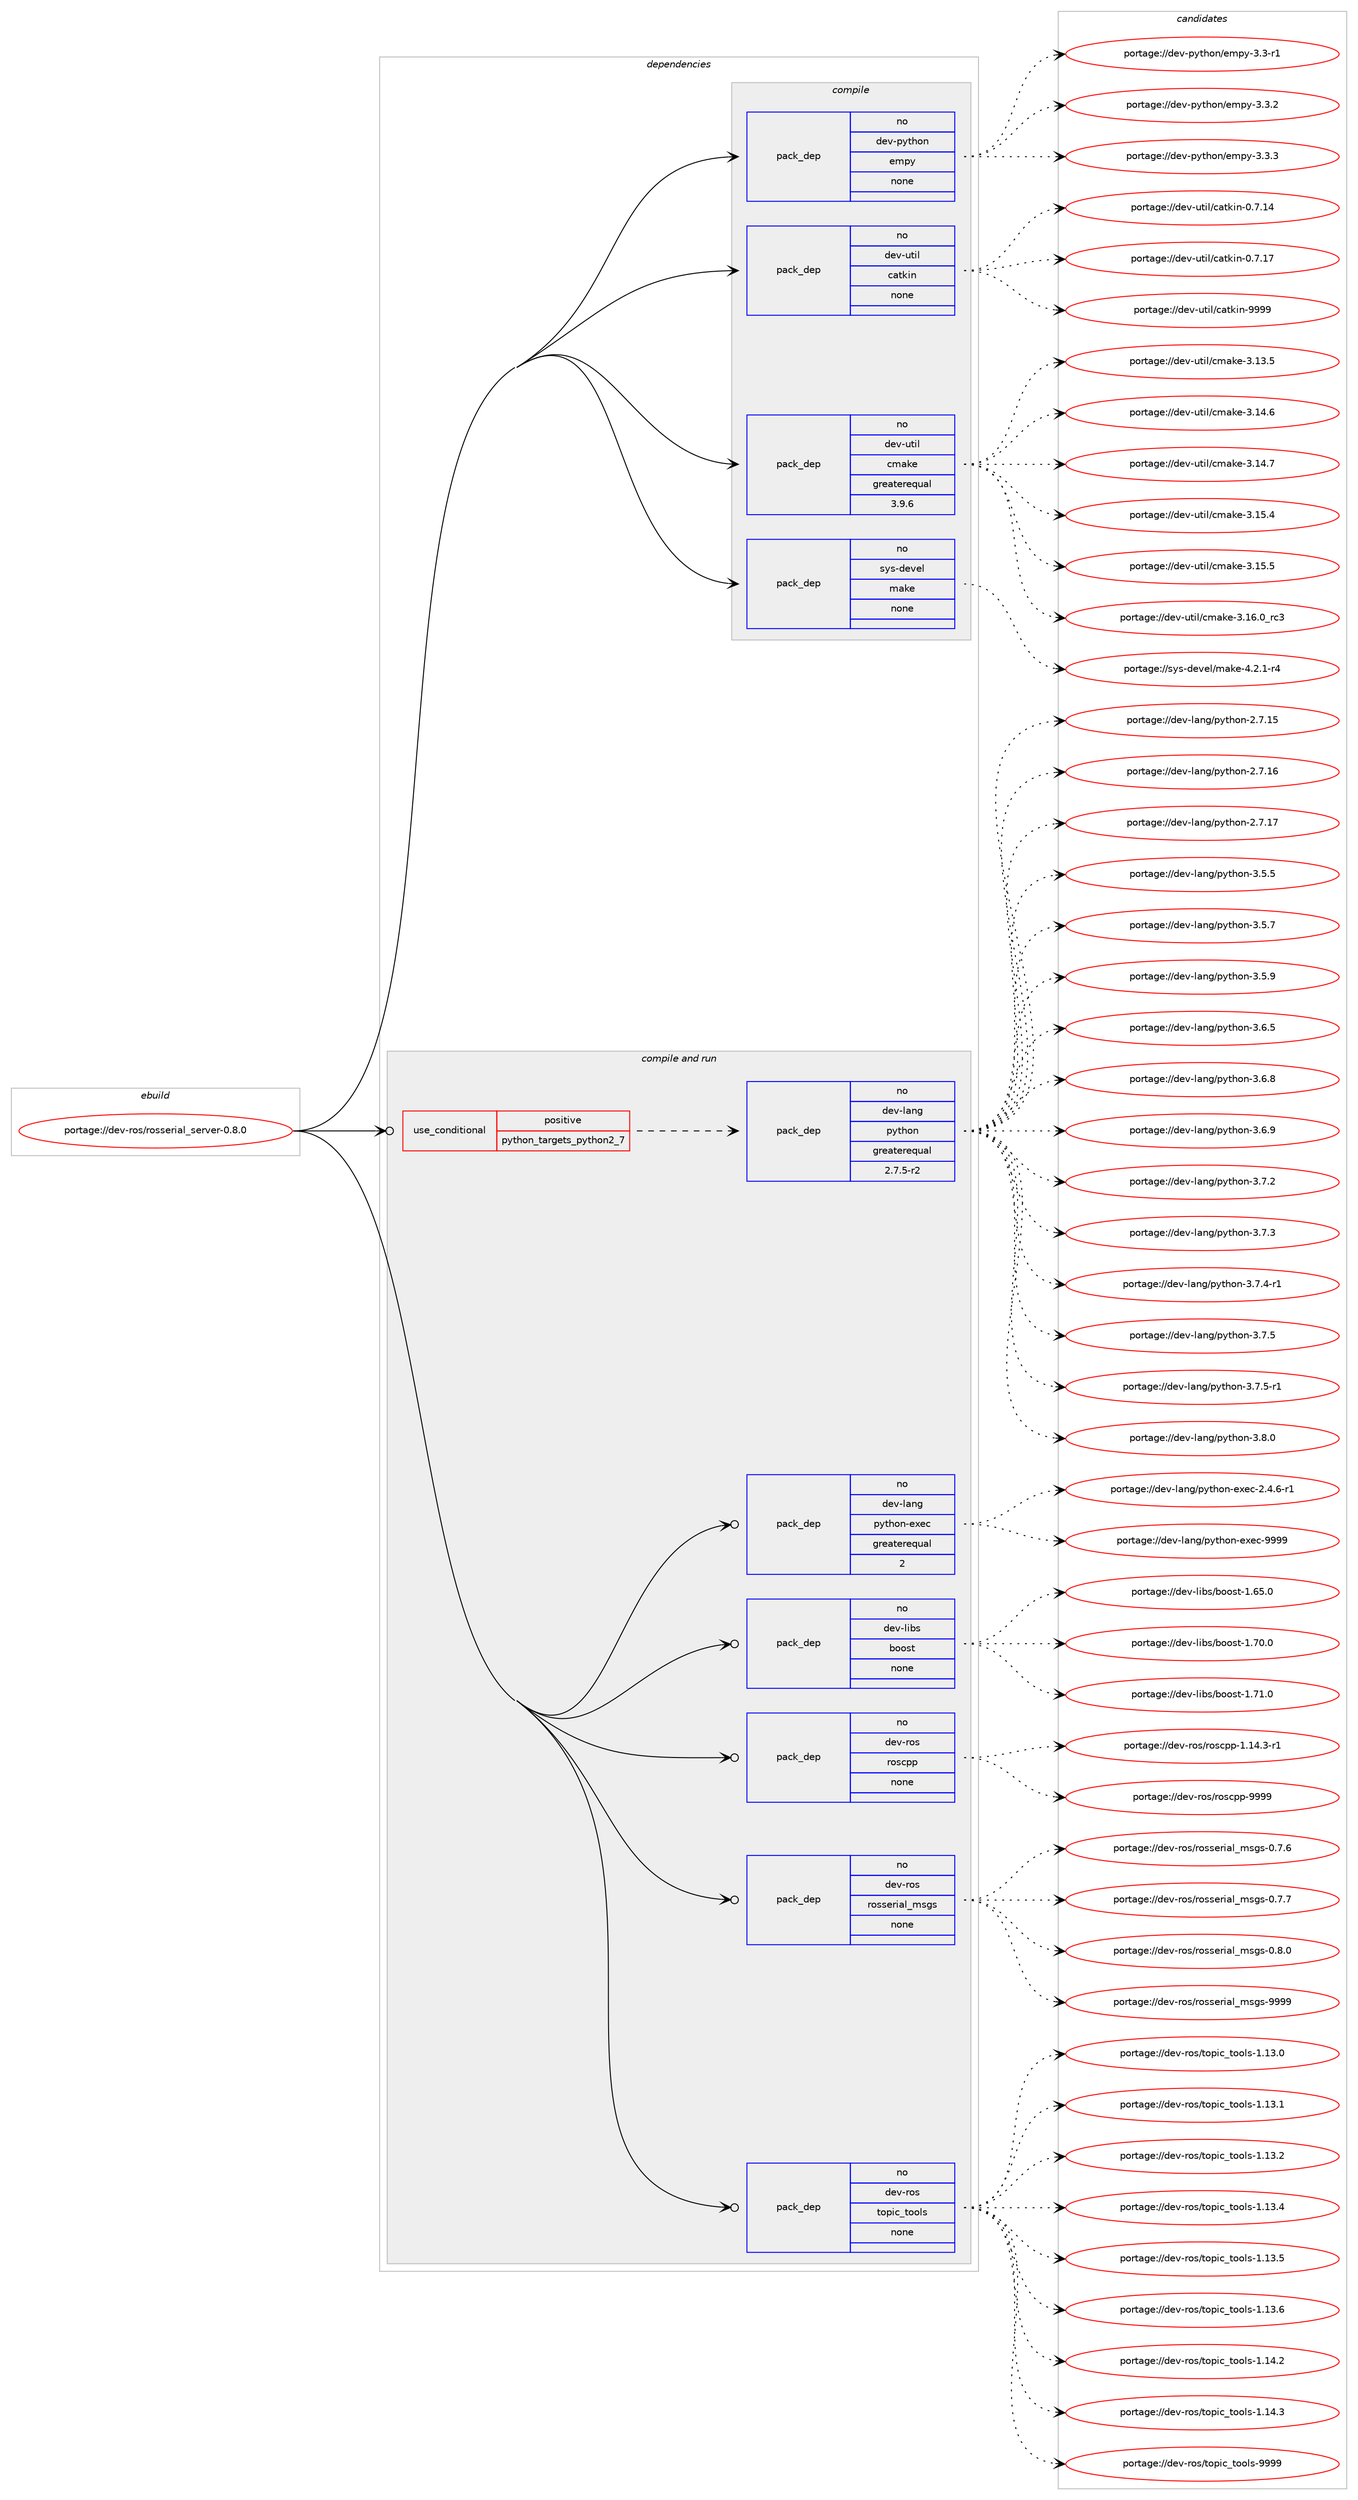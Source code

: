 digraph prolog {

# *************
# Graph options
# *************

newrank=true;
concentrate=true;
compound=true;
graph [rankdir=LR,fontname=Helvetica,fontsize=10,ranksep=1.5];#, ranksep=2.5, nodesep=0.2];
edge  [arrowhead=vee];
node  [fontname=Helvetica,fontsize=10];

# **********
# The ebuild
# **********

subgraph cluster_leftcol {
color=gray;
rank=same;
label=<<i>ebuild</i>>;
id [label="portage://dev-ros/rosserial_server-0.8.0", color=red, width=4, href="../dev-ros/rosserial_server-0.8.0.svg"];
}

# ****************
# The dependencies
# ****************

subgraph cluster_midcol {
color=gray;
label=<<i>dependencies</i>>;
subgraph cluster_compile {
fillcolor="#eeeeee";
style=filled;
label=<<i>compile</i>>;
subgraph pack151214 {
dependency199127 [label=<<TABLE BORDER="0" CELLBORDER="1" CELLSPACING="0" CELLPADDING="4" WIDTH="220"><TR><TD ROWSPAN="6" CELLPADDING="30">pack_dep</TD></TR><TR><TD WIDTH="110">no</TD></TR><TR><TD>dev-python</TD></TR><TR><TD>empy</TD></TR><TR><TD>none</TD></TR><TR><TD></TD></TR></TABLE>>, shape=none, color=blue];
}
id:e -> dependency199127:w [weight=20,style="solid",arrowhead="vee"];
subgraph pack151215 {
dependency199128 [label=<<TABLE BORDER="0" CELLBORDER="1" CELLSPACING="0" CELLPADDING="4" WIDTH="220"><TR><TD ROWSPAN="6" CELLPADDING="30">pack_dep</TD></TR><TR><TD WIDTH="110">no</TD></TR><TR><TD>dev-util</TD></TR><TR><TD>catkin</TD></TR><TR><TD>none</TD></TR><TR><TD></TD></TR></TABLE>>, shape=none, color=blue];
}
id:e -> dependency199128:w [weight=20,style="solid",arrowhead="vee"];
subgraph pack151216 {
dependency199129 [label=<<TABLE BORDER="0" CELLBORDER="1" CELLSPACING="0" CELLPADDING="4" WIDTH="220"><TR><TD ROWSPAN="6" CELLPADDING="30">pack_dep</TD></TR><TR><TD WIDTH="110">no</TD></TR><TR><TD>dev-util</TD></TR><TR><TD>cmake</TD></TR><TR><TD>greaterequal</TD></TR><TR><TD>3.9.6</TD></TR></TABLE>>, shape=none, color=blue];
}
id:e -> dependency199129:w [weight=20,style="solid",arrowhead="vee"];
subgraph pack151217 {
dependency199130 [label=<<TABLE BORDER="0" CELLBORDER="1" CELLSPACING="0" CELLPADDING="4" WIDTH="220"><TR><TD ROWSPAN="6" CELLPADDING="30">pack_dep</TD></TR><TR><TD WIDTH="110">no</TD></TR><TR><TD>sys-devel</TD></TR><TR><TD>make</TD></TR><TR><TD>none</TD></TR><TR><TD></TD></TR></TABLE>>, shape=none, color=blue];
}
id:e -> dependency199130:w [weight=20,style="solid",arrowhead="vee"];
}
subgraph cluster_compileandrun {
fillcolor="#eeeeee";
style=filled;
label=<<i>compile and run</i>>;
subgraph cond44475 {
dependency199131 [label=<<TABLE BORDER="0" CELLBORDER="1" CELLSPACING="0" CELLPADDING="4"><TR><TD ROWSPAN="3" CELLPADDING="10">use_conditional</TD></TR><TR><TD>positive</TD></TR><TR><TD>python_targets_python2_7</TD></TR></TABLE>>, shape=none, color=red];
subgraph pack151218 {
dependency199132 [label=<<TABLE BORDER="0" CELLBORDER="1" CELLSPACING="0" CELLPADDING="4" WIDTH="220"><TR><TD ROWSPAN="6" CELLPADDING="30">pack_dep</TD></TR><TR><TD WIDTH="110">no</TD></TR><TR><TD>dev-lang</TD></TR><TR><TD>python</TD></TR><TR><TD>greaterequal</TD></TR><TR><TD>2.7.5-r2</TD></TR></TABLE>>, shape=none, color=blue];
}
dependency199131:e -> dependency199132:w [weight=20,style="dashed",arrowhead="vee"];
}
id:e -> dependency199131:w [weight=20,style="solid",arrowhead="odotvee"];
subgraph pack151219 {
dependency199133 [label=<<TABLE BORDER="0" CELLBORDER="1" CELLSPACING="0" CELLPADDING="4" WIDTH="220"><TR><TD ROWSPAN="6" CELLPADDING="30">pack_dep</TD></TR><TR><TD WIDTH="110">no</TD></TR><TR><TD>dev-lang</TD></TR><TR><TD>python-exec</TD></TR><TR><TD>greaterequal</TD></TR><TR><TD>2</TD></TR></TABLE>>, shape=none, color=blue];
}
id:e -> dependency199133:w [weight=20,style="solid",arrowhead="odotvee"];
subgraph pack151220 {
dependency199134 [label=<<TABLE BORDER="0" CELLBORDER="1" CELLSPACING="0" CELLPADDING="4" WIDTH="220"><TR><TD ROWSPAN="6" CELLPADDING="30">pack_dep</TD></TR><TR><TD WIDTH="110">no</TD></TR><TR><TD>dev-libs</TD></TR><TR><TD>boost</TD></TR><TR><TD>none</TD></TR><TR><TD></TD></TR></TABLE>>, shape=none, color=blue];
}
id:e -> dependency199134:w [weight=20,style="solid",arrowhead="odotvee"];
subgraph pack151221 {
dependency199135 [label=<<TABLE BORDER="0" CELLBORDER="1" CELLSPACING="0" CELLPADDING="4" WIDTH="220"><TR><TD ROWSPAN="6" CELLPADDING="30">pack_dep</TD></TR><TR><TD WIDTH="110">no</TD></TR><TR><TD>dev-ros</TD></TR><TR><TD>roscpp</TD></TR><TR><TD>none</TD></TR><TR><TD></TD></TR></TABLE>>, shape=none, color=blue];
}
id:e -> dependency199135:w [weight=20,style="solid",arrowhead="odotvee"];
subgraph pack151222 {
dependency199136 [label=<<TABLE BORDER="0" CELLBORDER="1" CELLSPACING="0" CELLPADDING="4" WIDTH="220"><TR><TD ROWSPAN="6" CELLPADDING="30">pack_dep</TD></TR><TR><TD WIDTH="110">no</TD></TR><TR><TD>dev-ros</TD></TR><TR><TD>rosserial_msgs</TD></TR><TR><TD>none</TD></TR><TR><TD></TD></TR></TABLE>>, shape=none, color=blue];
}
id:e -> dependency199136:w [weight=20,style="solid",arrowhead="odotvee"];
subgraph pack151223 {
dependency199137 [label=<<TABLE BORDER="0" CELLBORDER="1" CELLSPACING="0" CELLPADDING="4" WIDTH="220"><TR><TD ROWSPAN="6" CELLPADDING="30">pack_dep</TD></TR><TR><TD WIDTH="110">no</TD></TR><TR><TD>dev-ros</TD></TR><TR><TD>topic_tools</TD></TR><TR><TD>none</TD></TR><TR><TD></TD></TR></TABLE>>, shape=none, color=blue];
}
id:e -> dependency199137:w [weight=20,style="solid",arrowhead="odotvee"];
}
subgraph cluster_run {
fillcolor="#eeeeee";
style=filled;
label=<<i>run</i>>;
}
}

# **************
# The candidates
# **************

subgraph cluster_choices {
rank=same;
color=gray;
label=<<i>candidates</i>>;

subgraph choice151214 {
color=black;
nodesep=1;
choiceportage1001011184511212111610411111047101109112121455146514511449 [label="portage://dev-python/empy-3.3-r1", color=red, width=4,href="../dev-python/empy-3.3-r1.svg"];
choiceportage1001011184511212111610411111047101109112121455146514650 [label="portage://dev-python/empy-3.3.2", color=red, width=4,href="../dev-python/empy-3.3.2.svg"];
choiceportage1001011184511212111610411111047101109112121455146514651 [label="portage://dev-python/empy-3.3.3", color=red, width=4,href="../dev-python/empy-3.3.3.svg"];
dependency199127:e -> choiceportage1001011184511212111610411111047101109112121455146514511449:w [style=dotted,weight="100"];
dependency199127:e -> choiceportage1001011184511212111610411111047101109112121455146514650:w [style=dotted,weight="100"];
dependency199127:e -> choiceportage1001011184511212111610411111047101109112121455146514651:w [style=dotted,weight="100"];
}
subgraph choice151215 {
color=black;
nodesep=1;
choiceportage1001011184511711610510847999711610710511045484655464952 [label="portage://dev-util/catkin-0.7.14", color=red, width=4,href="../dev-util/catkin-0.7.14.svg"];
choiceportage1001011184511711610510847999711610710511045484655464955 [label="portage://dev-util/catkin-0.7.17", color=red, width=4,href="../dev-util/catkin-0.7.17.svg"];
choiceportage100101118451171161051084799971161071051104557575757 [label="portage://dev-util/catkin-9999", color=red, width=4,href="../dev-util/catkin-9999.svg"];
dependency199128:e -> choiceportage1001011184511711610510847999711610710511045484655464952:w [style=dotted,weight="100"];
dependency199128:e -> choiceportage1001011184511711610510847999711610710511045484655464955:w [style=dotted,weight="100"];
dependency199128:e -> choiceportage100101118451171161051084799971161071051104557575757:w [style=dotted,weight="100"];
}
subgraph choice151216 {
color=black;
nodesep=1;
choiceportage1001011184511711610510847991099710710145514649514653 [label="portage://dev-util/cmake-3.13.5", color=red, width=4,href="../dev-util/cmake-3.13.5.svg"];
choiceportage1001011184511711610510847991099710710145514649524654 [label="portage://dev-util/cmake-3.14.6", color=red, width=4,href="../dev-util/cmake-3.14.6.svg"];
choiceportage1001011184511711610510847991099710710145514649524655 [label="portage://dev-util/cmake-3.14.7", color=red, width=4,href="../dev-util/cmake-3.14.7.svg"];
choiceportage1001011184511711610510847991099710710145514649534652 [label="portage://dev-util/cmake-3.15.4", color=red, width=4,href="../dev-util/cmake-3.15.4.svg"];
choiceportage1001011184511711610510847991099710710145514649534653 [label="portage://dev-util/cmake-3.15.5", color=red, width=4,href="../dev-util/cmake-3.15.5.svg"];
choiceportage1001011184511711610510847991099710710145514649544648951149951 [label="portage://dev-util/cmake-3.16.0_rc3", color=red, width=4,href="../dev-util/cmake-3.16.0_rc3.svg"];
dependency199129:e -> choiceportage1001011184511711610510847991099710710145514649514653:w [style=dotted,weight="100"];
dependency199129:e -> choiceportage1001011184511711610510847991099710710145514649524654:w [style=dotted,weight="100"];
dependency199129:e -> choiceportage1001011184511711610510847991099710710145514649524655:w [style=dotted,weight="100"];
dependency199129:e -> choiceportage1001011184511711610510847991099710710145514649534652:w [style=dotted,weight="100"];
dependency199129:e -> choiceportage1001011184511711610510847991099710710145514649534653:w [style=dotted,weight="100"];
dependency199129:e -> choiceportage1001011184511711610510847991099710710145514649544648951149951:w [style=dotted,weight="100"];
}
subgraph choice151217 {
color=black;
nodesep=1;
choiceportage1151211154510010111810110847109971071014552465046494511452 [label="portage://sys-devel/make-4.2.1-r4", color=red, width=4,href="../sys-devel/make-4.2.1-r4.svg"];
dependency199130:e -> choiceportage1151211154510010111810110847109971071014552465046494511452:w [style=dotted,weight="100"];
}
subgraph choice151218 {
color=black;
nodesep=1;
choiceportage10010111845108971101034711212111610411111045504655464953 [label="portage://dev-lang/python-2.7.15", color=red, width=4,href="../dev-lang/python-2.7.15.svg"];
choiceportage10010111845108971101034711212111610411111045504655464954 [label="portage://dev-lang/python-2.7.16", color=red, width=4,href="../dev-lang/python-2.7.16.svg"];
choiceportage10010111845108971101034711212111610411111045504655464955 [label="portage://dev-lang/python-2.7.17", color=red, width=4,href="../dev-lang/python-2.7.17.svg"];
choiceportage100101118451089711010347112121116104111110455146534653 [label="portage://dev-lang/python-3.5.5", color=red, width=4,href="../dev-lang/python-3.5.5.svg"];
choiceportage100101118451089711010347112121116104111110455146534655 [label="portage://dev-lang/python-3.5.7", color=red, width=4,href="../dev-lang/python-3.5.7.svg"];
choiceportage100101118451089711010347112121116104111110455146534657 [label="portage://dev-lang/python-3.5.9", color=red, width=4,href="../dev-lang/python-3.5.9.svg"];
choiceportage100101118451089711010347112121116104111110455146544653 [label="portage://dev-lang/python-3.6.5", color=red, width=4,href="../dev-lang/python-3.6.5.svg"];
choiceportage100101118451089711010347112121116104111110455146544656 [label="portage://dev-lang/python-3.6.8", color=red, width=4,href="../dev-lang/python-3.6.8.svg"];
choiceportage100101118451089711010347112121116104111110455146544657 [label="portage://dev-lang/python-3.6.9", color=red, width=4,href="../dev-lang/python-3.6.9.svg"];
choiceportage100101118451089711010347112121116104111110455146554650 [label="portage://dev-lang/python-3.7.2", color=red, width=4,href="../dev-lang/python-3.7.2.svg"];
choiceportage100101118451089711010347112121116104111110455146554651 [label="portage://dev-lang/python-3.7.3", color=red, width=4,href="../dev-lang/python-3.7.3.svg"];
choiceportage1001011184510897110103471121211161041111104551465546524511449 [label="portage://dev-lang/python-3.7.4-r1", color=red, width=4,href="../dev-lang/python-3.7.4-r1.svg"];
choiceportage100101118451089711010347112121116104111110455146554653 [label="portage://dev-lang/python-3.7.5", color=red, width=4,href="../dev-lang/python-3.7.5.svg"];
choiceportage1001011184510897110103471121211161041111104551465546534511449 [label="portage://dev-lang/python-3.7.5-r1", color=red, width=4,href="../dev-lang/python-3.7.5-r1.svg"];
choiceportage100101118451089711010347112121116104111110455146564648 [label="portage://dev-lang/python-3.8.0", color=red, width=4,href="../dev-lang/python-3.8.0.svg"];
dependency199132:e -> choiceportage10010111845108971101034711212111610411111045504655464953:w [style=dotted,weight="100"];
dependency199132:e -> choiceportage10010111845108971101034711212111610411111045504655464954:w [style=dotted,weight="100"];
dependency199132:e -> choiceportage10010111845108971101034711212111610411111045504655464955:w [style=dotted,weight="100"];
dependency199132:e -> choiceportage100101118451089711010347112121116104111110455146534653:w [style=dotted,weight="100"];
dependency199132:e -> choiceportage100101118451089711010347112121116104111110455146534655:w [style=dotted,weight="100"];
dependency199132:e -> choiceportage100101118451089711010347112121116104111110455146534657:w [style=dotted,weight="100"];
dependency199132:e -> choiceportage100101118451089711010347112121116104111110455146544653:w [style=dotted,weight="100"];
dependency199132:e -> choiceportage100101118451089711010347112121116104111110455146544656:w [style=dotted,weight="100"];
dependency199132:e -> choiceportage100101118451089711010347112121116104111110455146544657:w [style=dotted,weight="100"];
dependency199132:e -> choiceportage100101118451089711010347112121116104111110455146554650:w [style=dotted,weight="100"];
dependency199132:e -> choiceportage100101118451089711010347112121116104111110455146554651:w [style=dotted,weight="100"];
dependency199132:e -> choiceportage1001011184510897110103471121211161041111104551465546524511449:w [style=dotted,weight="100"];
dependency199132:e -> choiceportage100101118451089711010347112121116104111110455146554653:w [style=dotted,weight="100"];
dependency199132:e -> choiceportage1001011184510897110103471121211161041111104551465546534511449:w [style=dotted,weight="100"];
dependency199132:e -> choiceportage100101118451089711010347112121116104111110455146564648:w [style=dotted,weight="100"];
}
subgraph choice151219 {
color=black;
nodesep=1;
choiceportage10010111845108971101034711212111610411111045101120101994550465246544511449 [label="portage://dev-lang/python-exec-2.4.6-r1", color=red, width=4,href="../dev-lang/python-exec-2.4.6-r1.svg"];
choiceportage10010111845108971101034711212111610411111045101120101994557575757 [label="portage://dev-lang/python-exec-9999", color=red, width=4,href="../dev-lang/python-exec-9999.svg"];
dependency199133:e -> choiceportage10010111845108971101034711212111610411111045101120101994550465246544511449:w [style=dotted,weight="100"];
dependency199133:e -> choiceportage10010111845108971101034711212111610411111045101120101994557575757:w [style=dotted,weight="100"];
}
subgraph choice151220 {
color=black;
nodesep=1;
choiceportage1001011184510810598115479811111111511645494654534648 [label="portage://dev-libs/boost-1.65.0", color=red, width=4,href="../dev-libs/boost-1.65.0.svg"];
choiceportage1001011184510810598115479811111111511645494655484648 [label="portage://dev-libs/boost-1.70.0", color=red, width=4,href="../dev-libs/boost-1.70.0.svg"];
choiceportage1001011184510810598115479811111111511645494655494648 [label="portage://dev-libs/boost-1.71.0", color=red, width=4,href="../dev-libs/boost-1.71.0.svg"];
dependency199134:e -> choiceportage1001011184510810598115479811111111511645494654534648:w [style=dotted,weight="100"];
dependency199134:e -> choiceportage1001011184510810598115479811111111511645494655484648:w [style=dotted,weight="100"];
dependency199134:e -> choiceportage1001011184510810598115479811111111511645494655494648:w [style=dotted,weight="100"];
}
subgraph choice151221 {
color=black;
nodesep=1;
choiceportage100101118451141111154711411111599112112454946495246514511449 [label="portage://dev-ros/roscpp-1.14.3-r1", color=red, width=4,href="../dev-ros/roscpp-1.14.3-r1.svg"];
choiceportage1001011184511411111547114111115991121124557575757 [label="portage://dev-ros/roscpp-9999", color=red, width=4,href="../dev-ros/roscpp-9999.svg"];
dependency199135:e -> choiceportage100101118451141111154711411111599112112454946495246514511449:w [style=dotted,weight="100"];
dependency199135:e -> choiceportage1001011184511411111547114111115991121124557575757:w [style=dotted,weight="100"];
}
subgraph choice151222 {
color=black;
nodesep=1;
choiceportage10010111845114111115471141111151151011141059710895109115103115454846554654 [label="portage://dev-ros/rosserial_msgs-0.7.6", color=red, width=4,href="../dev-ros/rosserial_msgs-0.7.6.svg"];
choiceportage10010111845114111115471141111151151011141059710895109115103115454846554655 [label="portage://dev-ros/rosserial_msgs-0.7.7", color=red, width=4,href="../dev-ros/rosserial_msgs-0.7.7.svg"];
choiceportage10010111845114111115471141111151151011141059710895109115103115454846564648 [label="portage://dev-ros/rosserial_msgs-0.8.0", color=red, width=4,href="../dev-ros/rosserial_msgs-0.8.0.svg"];
choiceportage100101118451141111154711411111511510111410597108951091151031154557575757 [label="portage://dev-ros/rosserial_msgs-9999", color=red, width=4,href="../dev-ros/rosserial_msgs-9999.svg"];
dependency199136:e -> choiceportage10010111845114111115471141111151151011141059710895109115103115454846554654:w [style=dotted,weight="100"];
dependency199136:e -> choiceportage10010111845114111115471141111151151011141059710895109115103115454846554655:w [style=dotted,weight="100"];
dependency199136:e -> choiceportage10010111845114111115471141111151151011141059710895109115103115454846564648:w [style=dotted,weight="100"];
dependency199136:e -> choiceportage100101118451141111154711411111511510111410597108951091151031154557575757:w [style=dotted,weight="100"];
}
subgraph choice151223 {
color=black;
nodesep=1;
choiceportage1001011184511411111547116111112105999511611111110811545494649514648 [label="portage://dev-ros/topic_tools-1.13.0", color=red, width=4,href="../dev-ros/topic_tools-1.13.0.svg"];
choiceportage1001011184511411111547116111112105999511611111110811545494649514649 [label="portage://dev-ros/topic_tools-1.13.1", color=red, width=4,href="../dev-ros/topic_tools-1.13.1.svg"];
choiceportage1001011184511411111547116111112105999511611111110811545494649514650 [label="portage://dev-ros/topic_tools-1.13.2", color=red, width=4,href="../dev-ros/topic_tools-1.13.2.svg"];
choiceportage1001011184511411111547116111112105999511611111110811545494649514652 [label="portage://dev-ros/topic_tools-1.13.4", color=red, width=4,href="../dev-ros/topic_tools-1.13.4.svg"];
choiceportage1001011184511411111547116111112105999511611111110811545494649514653 [label="portage://dev-ros/topic_tools-1.13.5", color=red, width=4,href="../dev-ros/topic_tools-1.13.5.svg"];
choiceportage1001011184511411111547116111112105999511611111110811545494649514654 [label="portage://dev-ros/topic_tools-1.13.6", color=red, width=4,href="../dev-ros/topic_tools-1.13.6.svg"];
choiceportage1001011184511411111547116111112105999511611111110811545494649524650 [label="portage://dev-ros/topic_tools-1.14.2", color=red, width=4,href="../dev-ros/topic_tools-1.14.2.svg"];
choiceportage1001011184511411111547116111112105999511611111110811545494649524651 [label="portage://dev-ros/topic_tools-1.14.3", color=red, width=4,href="../dev-ros/topic_tools-1.14.3.svg"];
choiceportage100101118451141111154711611111210599951161111111081154557575757 [label="portage://dev-ros/topic_tools-9999", color=red, width=4,href="../dev-ros/topic_tools-9999.svg"];
dependency199137:e -> choiceportage1001011184511411111547116111112105999511611111110811545494649514648:w [style=dotted,weight="100"];
dependency199137:e -> choiceportage1001011184511411111547116111112105999511611111110811545494649514649:w [style=dotted,weight="100"];
dependency199137:e -> choiceportage1001011184511411111547116111112105999511611111110811545494649514650:w [style=dotted,weight="100"];
dependency199137:e -> choiceportage1001011184511411111547116111112105999511611111110811545494649514652:w [style=dotted,weight="100"];
dependency199137:e -> choiceportage1001011184511411111547116111112105999511611111110811545494649514653:w [style=dotted,weight="100"];
dependency199137:e -> choiceportage1001011184511411111547116111112105999511611111110811545494649514654:w [style=dotted,weight="100"];
dependency199137:e -> choiceportage1001011184511411111547116111112105999511611111110811545494649524650:w [style=dotted,weight="100"];
dependency199137:e -> choiceportage1001011184511411111547116111112105999511611111110811545494649524651:w [style=dotted,weight="100"];
dependency199137:e -> choiceportage100101118451141111154711611111210599951161111111081154557575757:w [style=dotted,weight="100"];
}
}

}
